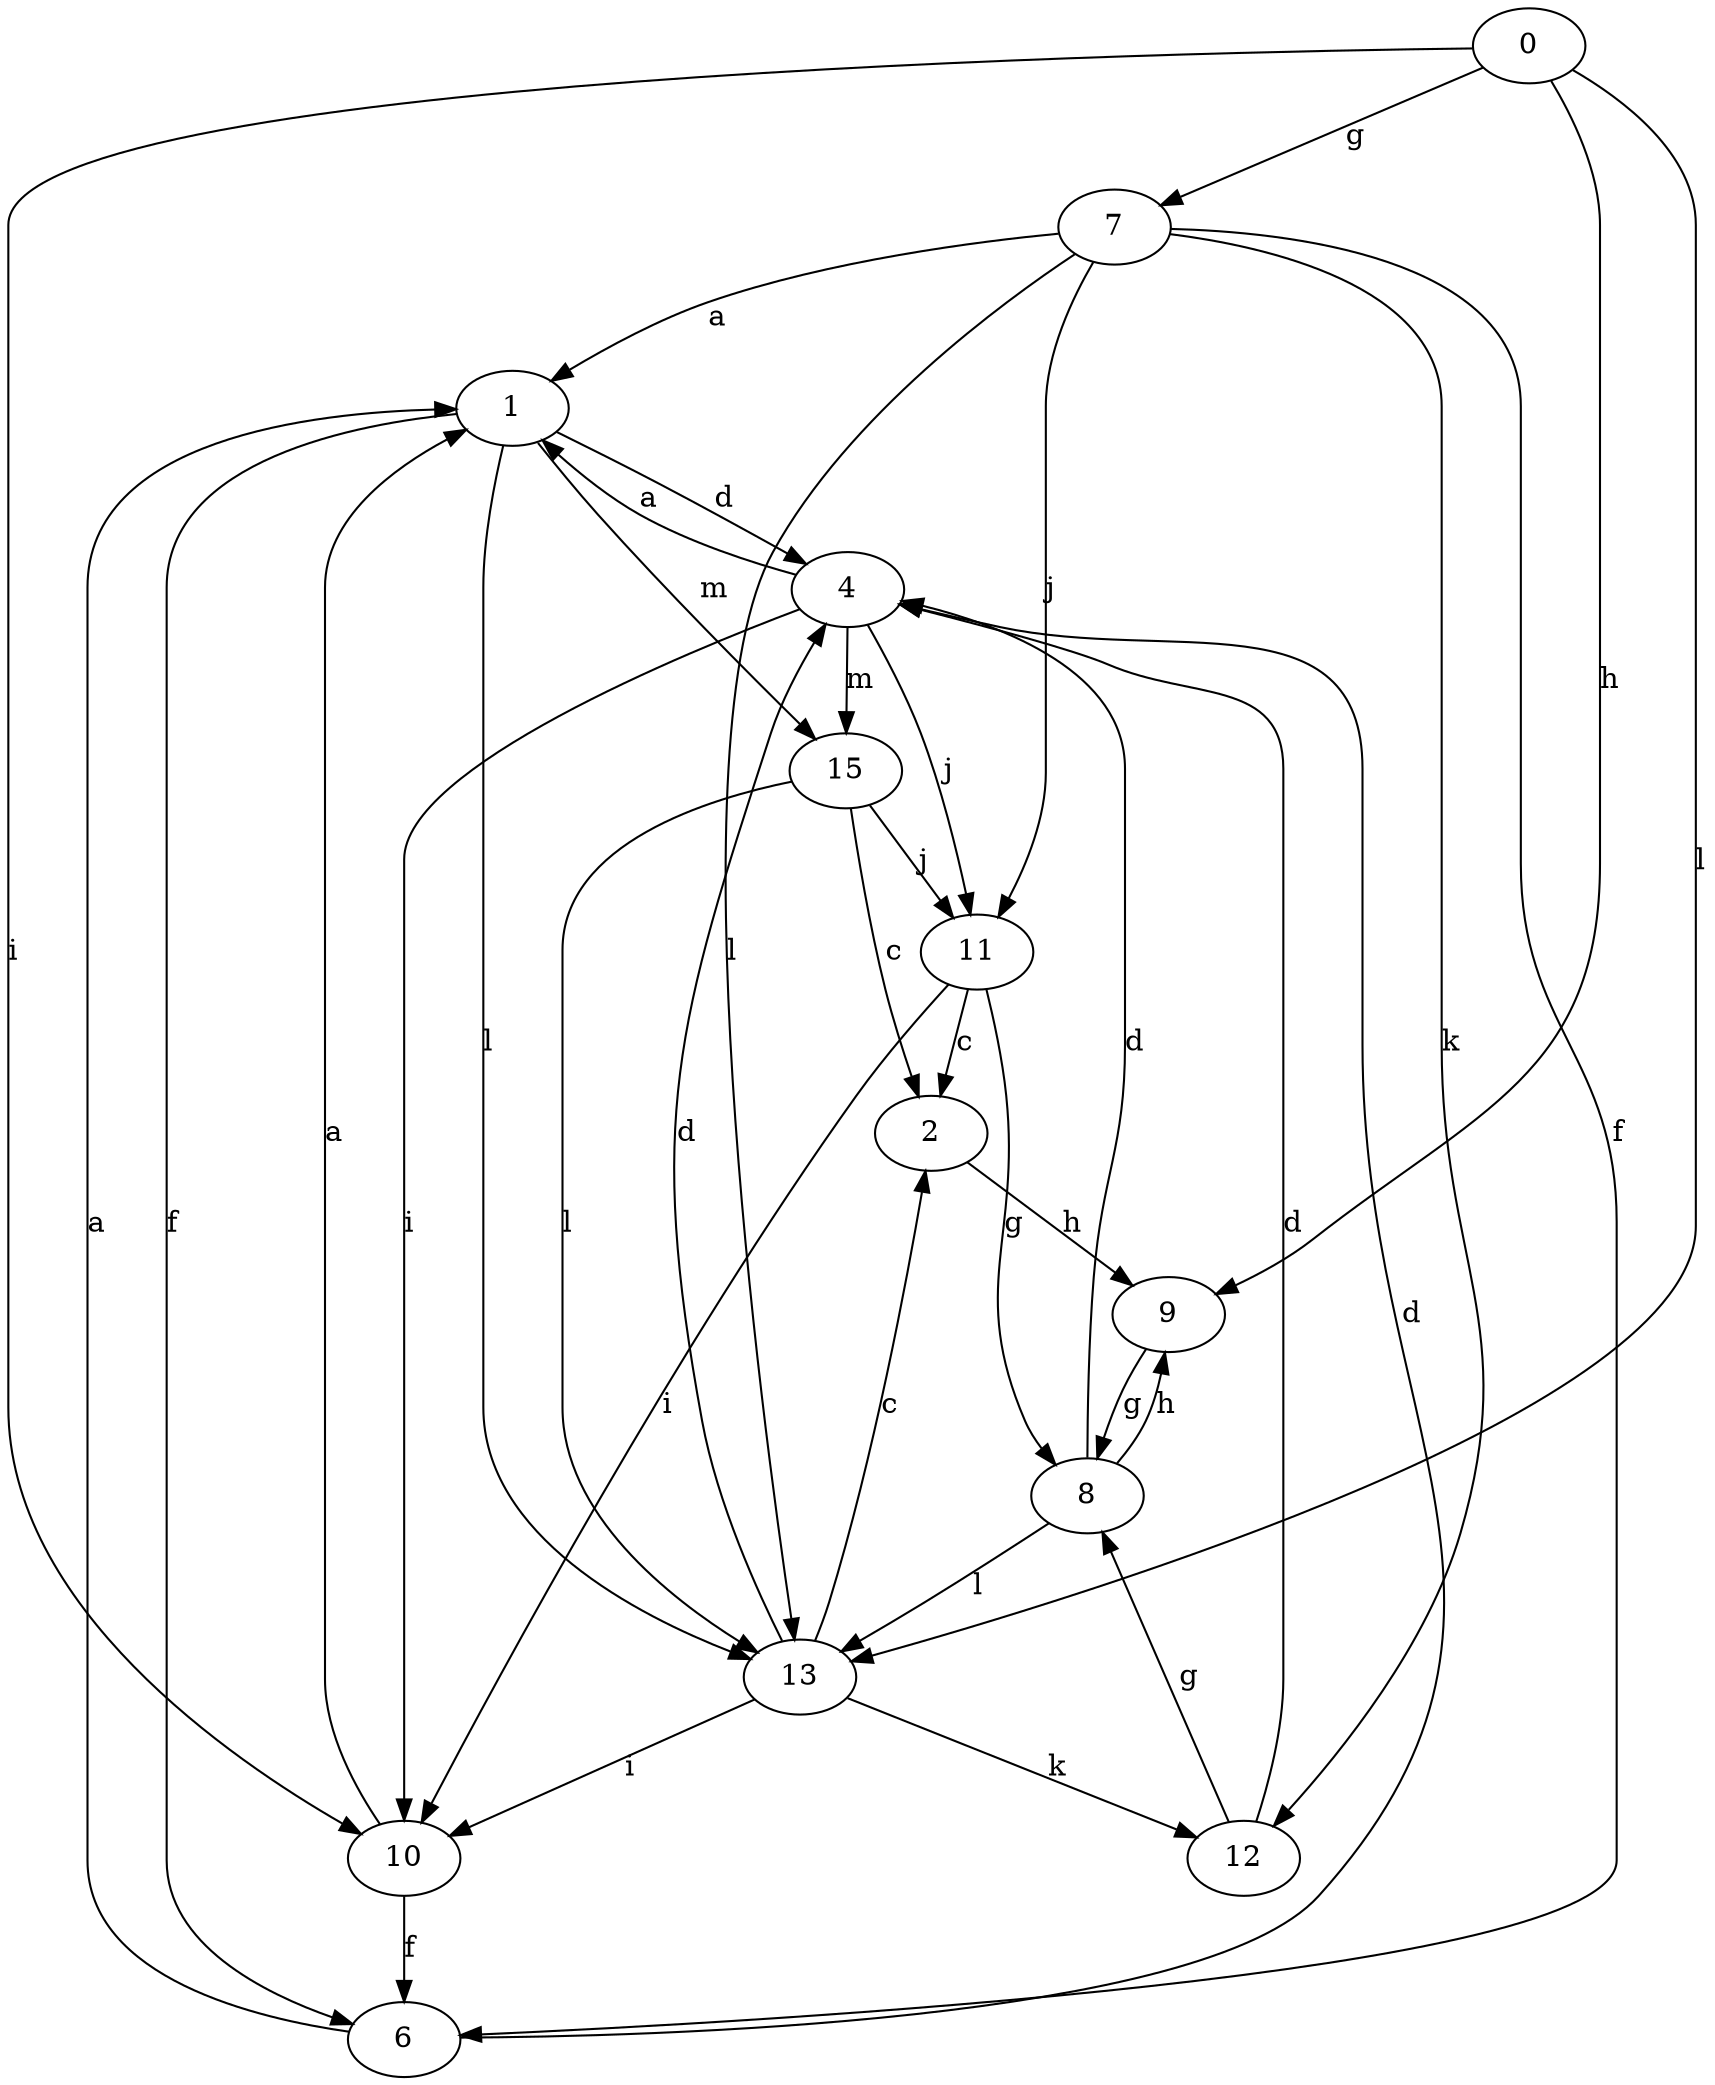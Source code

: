 strict digraph  {
0;
1;
2;
4;
6;
7;
8;
9;
10;
11;
12;
13;
15;
0 -> 7  [label=g];
0 -> 9  [label=h];
0 -> 10  [label=i];
0 -> 13  [label=l];
1 -> 4  [label=d];
1 -> 6  [label=f];
1 -> 13  [label=l];
1 -> 15  [label=m];
2 -> 9  [label=h];
4 -> 1  [label=a];
4 -> 10  [label=i];
4 -> 11  [label=j];
4 -> 15  [label=m];
6 -> 1  [label=a];
6 -> 4  [label=d];
7 -> 1  [label=a];
7 -> 6  [label=f];
7 -> 11  [label=j];
7 -> 12  [label=k];
7 -> 13  [label=l];
8 -> 4  [label=d];
8 -> 9  [label=h];
8 -> 13  [label=l];
9 -> 8  [label=g];
10 -> 1  [label=a];
10 -> 6  [label=f];
11 -> 2  [label=c];
11 -> 8  [label=g];
11 -> 10  [label=i];
12 -> 4  [label=d];
12 -> 8  [label=g];
13 -> 2  [label=c];
13 -> 4  [label=d];
13 -> 10  [label=i];
13 -> 12  [label=k];
15 -> 2  [label=c];
15 -> 11  [label=j];
15 -> 13  [label=l];
}
